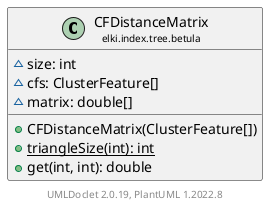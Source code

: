 @startuml
    remove .*\.(Instance|Par|Parameterizer|Factory)$
    set namespaceSeparator none
    hide empty fields
    hide empty methods

    class "<size:14>CFDistanceMatrix\n<size:10>elki.index.tree.betula" as elki.index.tree.betula.CFDistanceMatrix [[CFDistanceMatrix.html]] {
        ~size: int
        ~cfs: ClusterFeature[]
        ~matrix: double[]
        +CFDistanceMatrix(ClusterFeature[])
        {static} +triangleSize(int): int
        +get(int, int): double
    }

    center footer UMLDoclet 2.0.19, PlantUML 1.2022.8
@enduml

